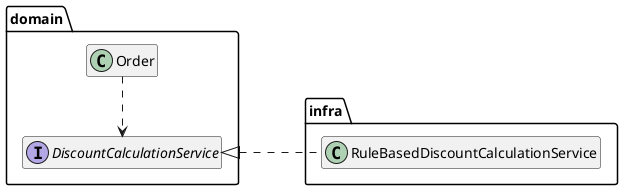 @startuml

hide empty attributes
hide empty methods
skinparam nodesep 100

package domain {
    class Order
    interface DiscountCalculationService

    Order .down.> DiscountCalculationService
}

package infra {
    class RuleBasedDiscountCalculationService
}

DiscountCalculationService <|.right. RuleBasedDiscountCalculationService

@enduml